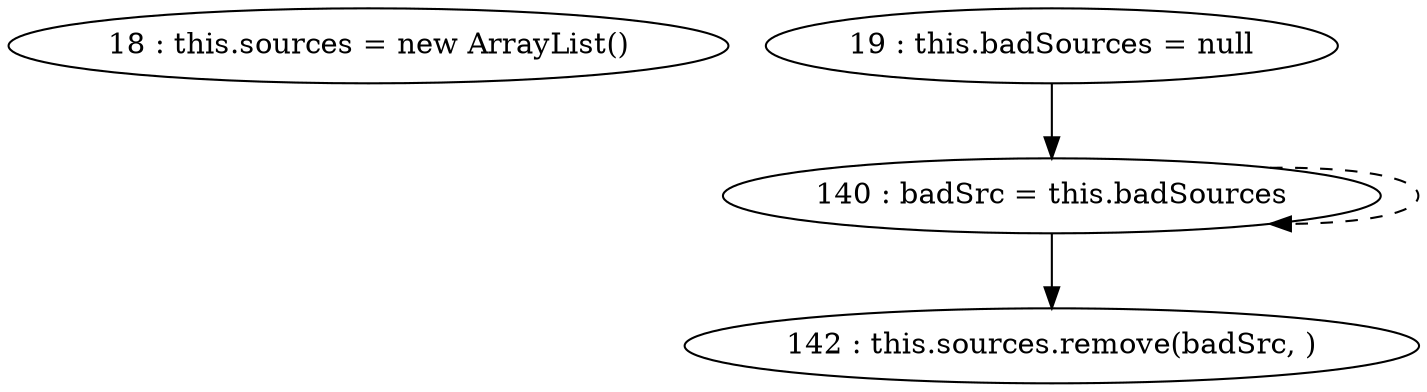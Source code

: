 digraph G {
"18 : this.sources = new ArrayList()"
"19 : this.badSources = null"
"19 : this.badSources = null" -> "140 : badSrc = this.badSources"
"140 : badSrc = this.badSources"
"140 : badSrc = this.badSources" -> "142 : this.sources.remove(badSrc, )"
"140 : badSrc = this.badSources" -> "140 : badSrc = this.badSources" [style=dashed]
"142 : this.sources.remove(badSrc, )"
}